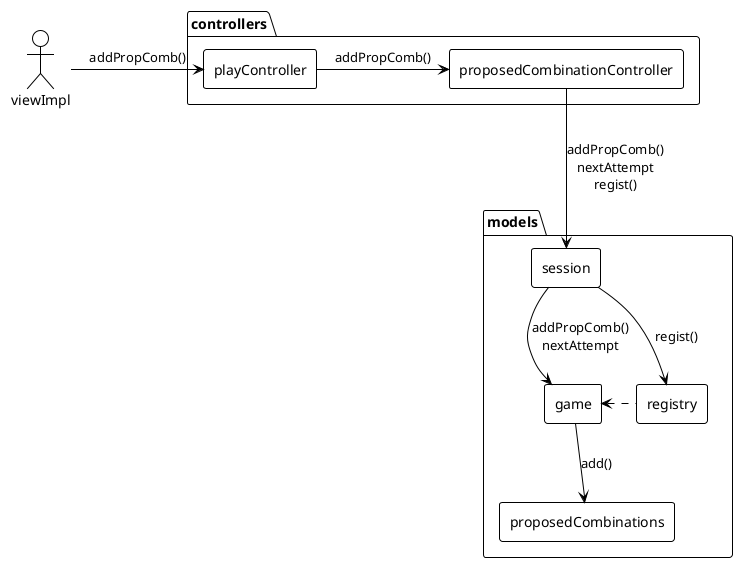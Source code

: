 @startuml colaboration-propose-combination-core
!theme plain

actor viewImpl

package controllers {
    agent playController
    agent proposedCombinationController
}
package models {
    agent session
    agent registry
    agent game
    agent proposedCombinations
}

viewImpl -right-> playController :addPropComb()
playController -right-> proposedCombinationController :addPropComb()
proposedCombinationController -down-> session :addPropComb()\nnextAttempt\nregist()
session -down-> game :addPropComb()\nnextAttempt
session -down-> registry :regist()
registry .left.> game
game -down-> proposedCombinations :add()

@enduml